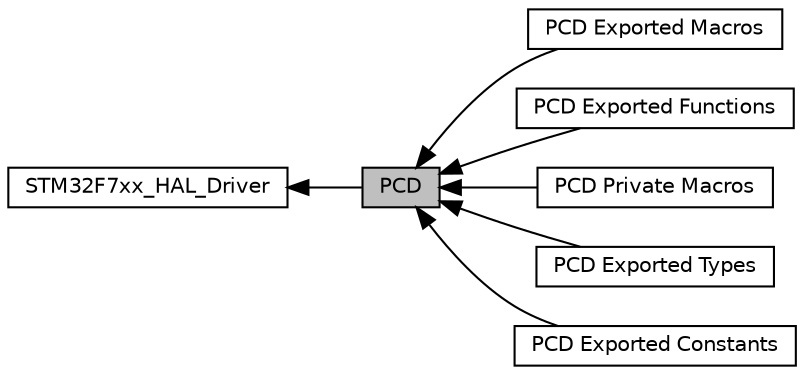 digraph "PCD"
{
  edge [fontname="Helvetica",fontsize="10",labelfontname="Helvetica",labelfontsize="10"];
  node [fontname="Helvetica",fontsize="10",shape=record];
  rankdir=LR;
  Node4 [label="PCD Exported Macros",height=0.2,width=0.4,color="black", fillcolor="white", style="filled",URL="$group___p_c_d___exported___macros.html",tooltip="macros to handle interrupts and specific clock configurations "];
  Node6 [label="PCD Exported Functions",height=0.2,width=0.4,color="black", fillcolor="white", style="filled",URL="$group___p_c_d___exported___functions.html"];
  Node5 [label="PCD Private Macros",height=0.2,width=0.4,color="black", fillcolor="white", style="filled",URL="$group___p_c_d___private___macros.html"];
  Node0 [label="PCD",height=0.2,width=0.4,color="black", fillcolor="grey75", style="filled", fontcolor="black"];
  Node1 [label="STM32F7xx_HAL_Driver",height=0.2,width=0.4,color="black", fillcolor="white", style="filled",URL="$group___s_t_m32_f7xx___h_a_l___driver.html"];
  Node2 [label="PCD Exported Types",height=0.2,width=0.4,color="black", fillcolor="white", style="filled",URL="$group___p_c_d___exported___types.html"];
  Node3 [label="PCD Exported Constants",height=0.2,width=0.4,color="black", fillcolor="white", style="filled",URL="$group___p_c_d___exported___constants.html"];
  Node1->Node0 [shape=plaintext, dir="back", style="solid"];
  Node0->Node2 [shape=plaintext, dir="back", style="solid"];
  Node0->Node3 [shape=plaintext, dir="back", style="solid"];
  Node0->Node4 [shape=plaintext, dir="back", style="solid"];
  Node0->Node5 [shape=plaintext, dir="back", style="solid"];
  Node0->Node6 [shape=plaintext, dir="back", style="solid"];
}

